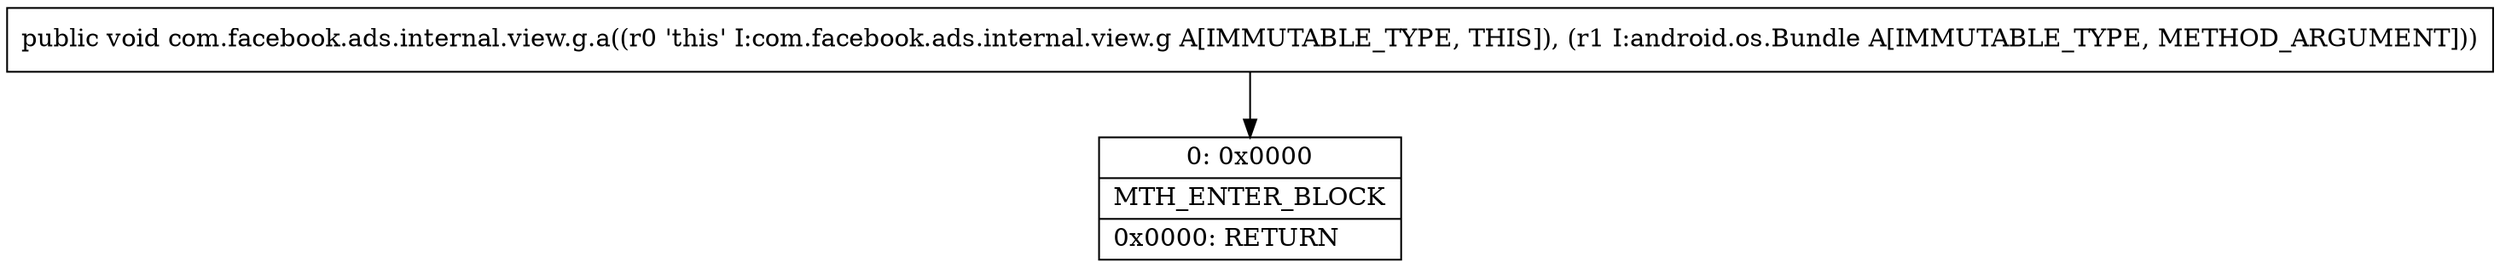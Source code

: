 digraph "CFG forcom.facebook.ads.internal.view.g.a(Landroid\/os\/Bundle;)V" {
Node_0 [shape=record,label="{0\:\ 0x0000|MTH_ENTER_BLOCK\l|0x0000: RETURN   \l}"];
MethodNode[shape=record,label="{public void com.facebook.ads.internal.view.g.a((r0 'this' I:com.facebook.ads.internal.view.g A[IMMUTABLE_TYPE, THIS]), (r1 I:android.os.Bundle A[IMMUTABLE_TYPE, METHOD_ARGUMENT])) }"];
MethodNode -> Node_0;
}

